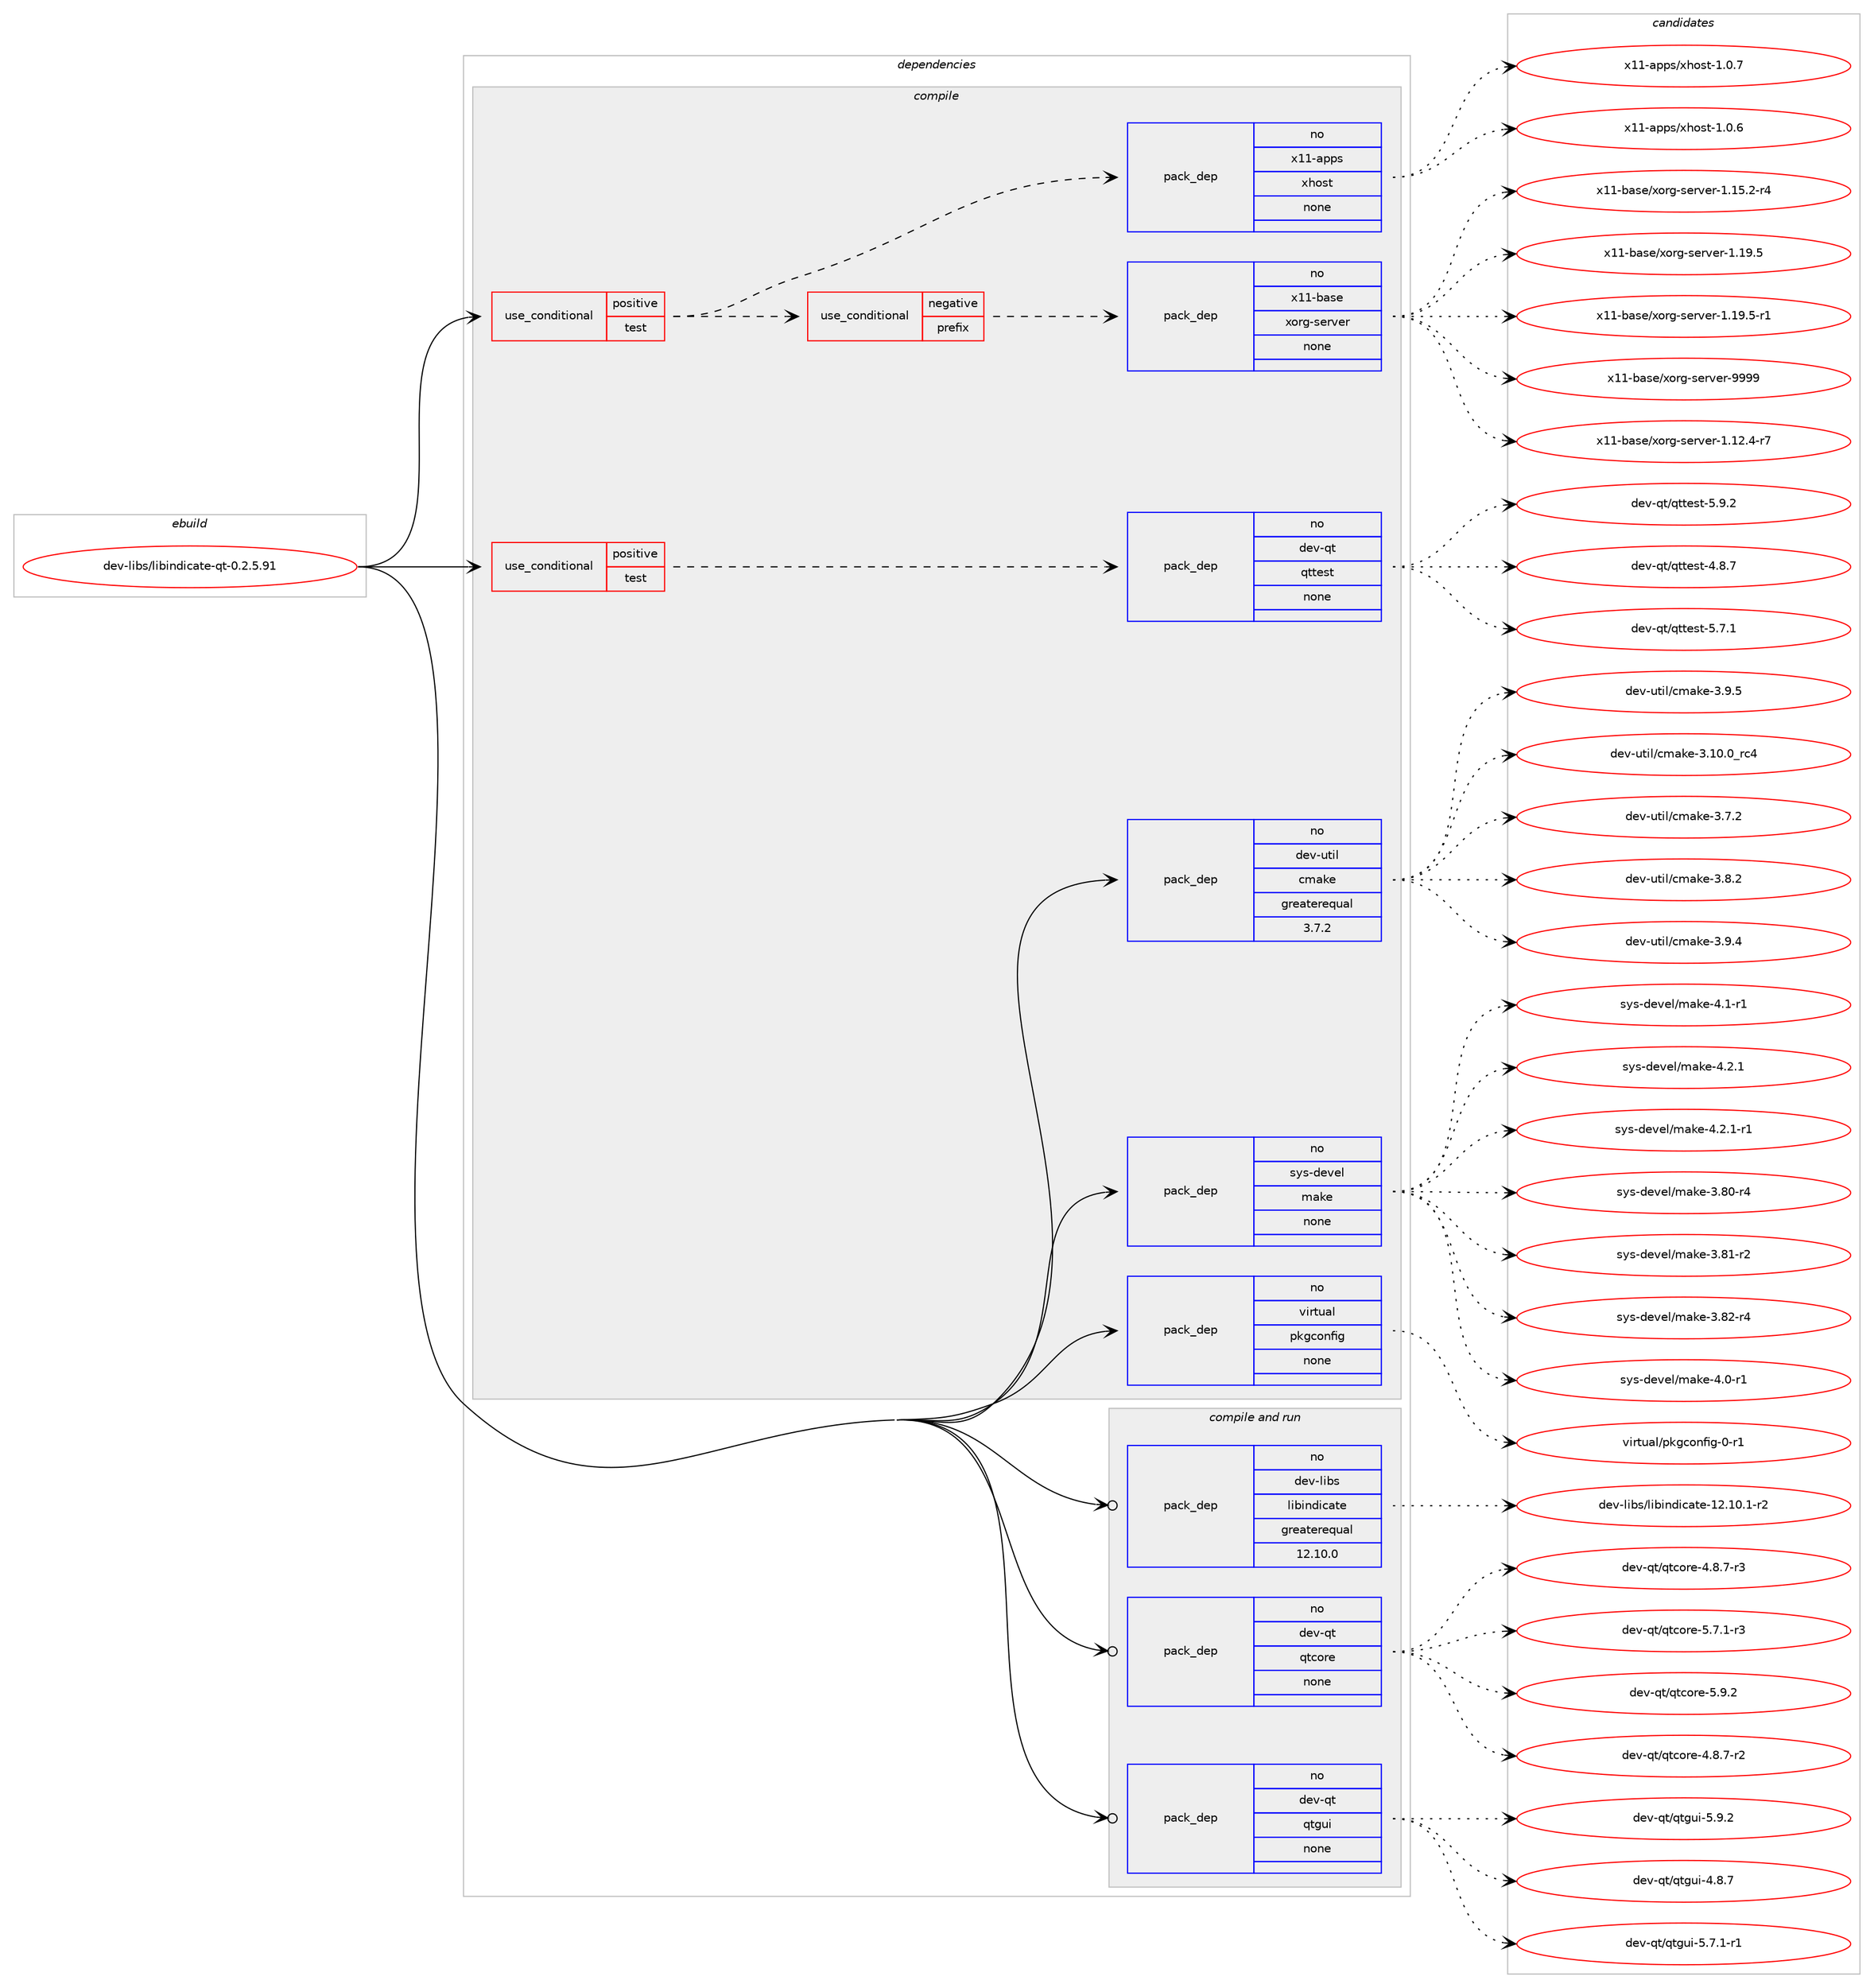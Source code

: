 digraph prolog {

# *************
# Graph options
# *************

newrank=true;
concentrate=true;
compound=true;
graph [rankdir=LR,fontname=Helvetica,fontsize=10,ranksep=1.5];#, ranksep=2.5, nodesep=0.2];
edge  [arrowhead=vee];
node  [fontname=Helvetica,fontsize=10];

# **********
# The ebuild
# **********

subgraph cluster_leftcol {
color=gray;
rank=same;
label=<<i>ebuild</i>>;
id [label="dev-libs/libindicate-qt-0.2.5.91", color=red, width=4, href="../dev-libs/libindicate-qt-0.2.5.91.svg"];
}

# ****************
# The dependencies
# ****************

subgraph cluster_midcol {
color=gray;
label=<<i>dependencies</i>>;
subgraph cluster_compile {
fillcolor="#eeeeee";
style=filled;
label=<<i>compile</i>>;
subgraph cond24951 {
dependency115553 [label=<<TABLE BORDER="0" CELLBORDER="1" CELLSPACING="0" CELLPADDING="4"><TR><TD ROWSPAN="3" CELLPADDING="10">use_conditional</TD></TR><TR><TD>positive</TD></TR><TR><TD>test</TD></TR></TABLE>>, shape=none, color=red];
subgraph cond24952 {
dependency115554 [label=<<TABLE BORDER="0" CELLBORDER="1" CELLSPACING="0" CELLPADDING="4"><TR><TD ROWSPAN="3" CELLPADDING="10">use_conditional</TD></TR><TR><TD>negative</TD></TR><TR><TD>prefix</TD></TR></TABLE>>, shape=none, color=red];
subgraph pack87187 {
dependency115555 [label=<<TABLE BORDER="0" CELLBORDER="1" CELLSPACING="0" CELLPADDING="4" WIDTH="220"><TR><TD ROWSPAN="6" CELLPADDING="30">pack_dep</TD></TR><TR><TD WIDTH="110">no</TD></TR><TR><TD>x11-base</TD></TR><TR><TD>xorg-server</TD></TR><TR><TD>none</TD></TR><TR><TD></TD></TR></TABLE>>, shape=none, color=blue];
}
dependency115554:e -> dependency115555:w [weight=20,style="dashed",arrowhead="vee"];
}
dependency115553:e -> dependency115554:w [weight=20,style="dashed",arrowhead="vee"];
subgraph pack87188 {
dependency115556 [label=<<TABLE BORDER="0" CELLBORDER="1" CELLSPACING="0" CELLPADDING="4" WIDTH="220"><TR><TD ROWSPAN="6" CELLPADDING="30">pack_dep</TD></TR><TR><TD WIDTH="110">no</TD></TR><TR><TD>x11-apps</TD></TR><TR><TD>xhost</TD></TR><TR><TD>none</TD></TR><TR><TD></TD></TR></TABLE>>, shape=none, color=blue];
}
dependency115553:e -> dependency115556:w [weight=20,style="dashed",arrowhead="vee"];
}
id:e -> dependency115553:w [weight=20,style="solid",arrowhead="vee"];
subgraph cond24953 {
dependency115557 [label=<<TABLE BORDER="0" CELLBORDER="1" CELLSPACING="0" CELLPADDING="4"><TR><TD ROWSPAN="3" CELLPADDING="10">use_conditional</TD></TR><TR><TD>positive</TD></TR><TR><TD>test</TD></TR></TABLE>>, shape=none, color=red];
subgraph pack87189 {
dependency115558 [label=<<TABLE BORDER="0" CELLBORDER="1" CELLSPACING="0" CELLPADDING="4" WIDTH="220"><TR><TD ROWSPAN="6" CELLPADDING="30">pack_dep</TD></TR><TR><TD WIDTH="110">no</TD></TR><TR><TD>dev-qt</TD></TR><TR><TD>qttest</TD></TR><TR><TD>none</TD></TR><TR><TD></TD></TR></TABLE>>, shape=none, color=blue];
}
dependency115557:e -> dependency115558:w [weight=20,style="dashed",arrowhead="vee"];
}
id:e -> dependency115557:w [weight=20,style="solid",arrowhead="vee"];
subgraph pack87190 {
dependency115559 [label=<<TABLE BORDER="0" CELLBORDER="1" CELLSPACING="0" CELLPADDING="4" WIDTH="220"><TR><TD ROWSPAN="6" CELLPADDING="30">pack_dep</TD></TR><TR><TD WIDTH="110">no</TD></TR><TR><TD>dev-util</TD></TR><TR><TD>cmake</TD></TR><TR><TD>greaterequal</TD></TR><TR><TD>3.7.2</TD></TR></TABLE>>, shape=none, color=blue];
}
id:e -> dependency115559:w [weight=20,style="solid",arrowhead="vee"];
subgraph pack87191 {
dependency115560 [label=<<TABLE BORDER="0" CELLBORDER="1" CELLSPACING="0" CELLPADDING="4" WIDTH="220"><TR><TD ROWSPAN="6" CELLPADDING="30">pack_dep</TD></TR><TR><TD WIDTH="110">no</TD></TR><TR><TD>sys-devel</TD></TR><TR><TD>make</TD></TR><TR><TD>none</TD></TR><TR><TD></TD></TR></TABLE>>, shape=none, color=blue];
}
id:e -> dependency115560:w [weight=20,style="solid",arrowhead="vee"];
subgraph pack87192 {
dependency115561 [label=<<TABLE BORDER="0" CELLBORDER="1" CELLSPACING="0" CELLPADDING="4" WIDTH="220"><TR><TD ROWSPAN="6" CELLPADDING="30">pack_dep</TD></TR><TR><TD WIDTH="110">no</TD></TR><TR><TD>virtual</TD></TR><TR><TD>pkgconfig</TD></TR><TR><TD>none</TD></TR><TR><TD></TD></TR></TABLE>>, shape=none, color=blue];
}
id:e -> dependency115561:w [weight=20,style="solid",arrowhead="vee"];
}
subgraph cluster_compileandrun {
fillcolor="#eeeeee";
style=filled;
label=<<i>compile and run</i>>;
subgraph pack87193 {
dependency115562 [label=<<TABLE BORDER="0" CELLBORDER="1" CELLSPACING="0" CELLPADDING="4" WIDTH="220"><TR><TD ROWSPAN="6" CELLPADDING="30">pack_dep</TD></TR><TR><TD WIDTH="110">no</TD></TR><TR><TD>dev-libs</TD></TR><TR><TD>libindicate</TD></TR><TR><TD>greaterequal</TD></TR><TR><TD>12.10.0</TD></TR></TABLE>>, shape=none, color=blue];
}
id:e -> dependency115562:w [weight=20,style="solid",arrowhead="odotvee"];
subgraph pack87194 {
dependency115563 [label=<<TABLE BORDER="0" CELLBORDER="1" CELLSPACING="0" CELLPADDING="4" WIDTH="220"><TR><TD ROWSPAN="6" CELLPADDING="30">pack_dep</TD></TR><TR><TD WIDTH="110">no</TD></TR><TR><TD>dev-qt</TD></TR><TR><TD>qtcore</TD></TR><TR><TD>none</TD></TR><TR><TD></TD></TR></TABLE>>, shape=none, color=blue];
}
id:e -> dependency115563:w [weight=20,style="solid",arrowhead="odotvee"];
subgraph pack87195 {
dependency115564 [label=<<TABLE BORDER="0" CELLBORDER="1" CELLSPACING="0" CELLPADDING="4" WIDTH="220"><TR><TD ROWSPAN="6" CELLPADDING="30">pack_dep</TD></TR><TR><TD WIDTH="110">no</TD></TR><TR><TD>dev-qt</TD></TR><TR><TD>qtgui</TD></TR><TR><TD>none</TD></TR><TR><TD></TD></TR></TABLE>>, shape=none, color=blue];
}
id:e -> dependency115564:w [weight=20,style="solid",arrowhead="odotvee"];
}
subgraph cluster_run {
fillcolor="#eeeeee";
style=filled;
label=<<i>run</i>>;
}
}

# **************
# The candidates
# **************

subgraph cluster_choices {
rank=same;
color=gray;
label=<<i>candidates</i>>;

subgraph choice87187 {
color=black;
nodesep=1;
choice12049494598971151014712011111410345115101114118101114454946495046524511455 [label="x11-base/xorg-server-1.12.4-r7", color=red, width=4,href="../x11-base/xorg-server-1.12.4-r7.svg"];
choice12049494598971151014712011111410345115101114118101114454946495346504511452 [label="x11-base/xorg-server-1.15.2-r4", color=red, width=4,href="../x11-base/xorg-server-1.15.2-r4.svg"];
choice1204949459897115101471201111141034511510111411810111445494649574653 [label="x11-base/xorg-server-1.19.5", color=red, width=4,href="../x11-base/xorg-server-1.19.5.svg"];
choice12049494598971151014712011111410345115101114118101114454946495746534511449 [label="x11-base/xorg-server-1.19.5-r1", color=red, width=4,href="../x11-base/xorg-server-1.19.5-r1.svg"];
choice120494945989711510147120111114103451151011141181011144557575757 [label="x11-base/xorg-server-9999", color=red, width=4,href="../x11-base/xorg-server-9999.svg"];
dependency115555:e -> choice12049494598971151014712011111410345115101114118101114454946495046524511455:w [style=dotted,weight="100"];
dependency115555:e -> choice12049494598971151014712011111410345115101114118101114454946495346504511452:w [style=dotted,weight="100"];
dependency115555:e -> choice1204949459897115101471201111141034511510111411810111445494649574653:w [style=dotted,weight="100"];
dependency115555:e -> choice12049494598971151014712011111410345115101114118101114454946495746534511449:w [style=dotted,weight="100"];
dependency115555:e -> choice120494945989711510147120111114103451151011141181011144557575757:w [style=dotted,weight="100"];
}
subgraph choice87188 {
color=black;
nodesep=1;
choice1204949459711211211547120104111115116454946484654 [label="x11-apps/xhost-1.0.6", color=red, width=4,href="../x11-apps/xhost-1.0.6.svg"];
choice1204949459711211211547120104111115116454946484655 [label="x11-apps/xhost-1.0.7", color=red, width=4,href="../x11-apps/xhost-1.0.7.svg"];
dependency115556:e -> choice1204949459711211211547120104111115116454946484654:w [style=dotted,weight="100"];
dependency115556:e -> choice1204949459711211211547120104111115116454946484655:w [style=dotted,weight="100"];
}
subgraph choice87189 {
color=black;
nodesep=1;
choice1001011184511311647113116116101115116455246564655 [label="dev-qt/qttest-4.8.7", color=red, width=4,href="../dev-qt/qttest-4.8.7.svg"];
choice1001011184511311647113116116101115116455346554649 [label="dev-qt/qttest-5.7.1", color=red, width=4,href="../dev-qt/qttest-5.7.1.svg"];
choice1001011184511311647113116116101115116455346574650 [label="dev-qt/qttest-5.9.2", color=red, width=4,href="../dev-qt/qttest-5.9.2.svg"];
dependency115558:e -> choice1001011184511311647113116116101115116455246564655:w [style=dotted,weight="100"];
dependency115558:e -> choice1001011184511311647113116116101115116455346554649:w [style=dotted,weight="100"];
dependency115558:e -> choice1001011184511311647113116116101115116455346574650:w [style=dotted,weight="100"];
}
subgraph choice87190 {
color=black;
nodesep=1;
choice1001011184511711610510847991099710710145514649484648951149952 [label="dev-util/cmake-3.10.0_rc4", color=red, width=4,href="../dev-util/cmake-3.10.0_rc4.svg"];
choice10010111845117116105108479910997107101455146554650 [label="dev-util/cmake-3.7.2", color=red, width=4,href="../dev-util/cmake-3.7.2.svg"];
choice10010111845117116105108479910997107101455146564650 [label="dev-util/cmake-3.8.2", color=red, width=4,href="../dev-util/cmake-3.8.2.svg"];
choice10010111845117116105108479910997107101455146574652 [label="dev-util/cmake-3.9.4", color=red, width=4,href="../dev-util/cmake-3.9.4.svg"];
choice10010111845117116105108479910997107101455146574653 [label="dev-util/cmake-3.9.5", color=red, width=4,href="../dev-util/cmake-3.9.5.svg"];
dependency115559:e -> choice1001011184511711610510847991099710710145514649484648951149952:w [style=dotted,weight="100"];
dependency115559:e -> choice10010111845117116105108479910997107101455146554650:w [style=dotted,weight="100"];
dependency115559:e -> choice10010111845117116105108479910997107101455146564650:w [style=dotted,weight="100"];
dependency115559:e -> choice10010111845117116105108479910997107101455146574652:w [style=dotted,weight="100"];
dependency115559:e -> choice10010111845117116105108479910997107101455146574653:w [style=dotted,weight="100"];
}
subgraph choice87191 {
color=black;
nodesep=1;
choice11512111545100101118101108471099710710145514656484511452 [label="sys-devel/make-3.80-r4", color=red, width=4,href="../sys-devel/make-3.80-r4.svg"];
choice11512111545100101118101108471099710710145514656494511450 [label="sys-devel/make-3.81-r2", color=red, width=4,href="../sys-devel/make-3.81-r2.svg"];
choice11512111545100101118101108471099710710145514656504511452 [label="sys-devel/make-3.82-r4", color=red, width=4,href="../sys-devel/make-3.82-r4.svg"];
choice115121115451001011181011084710997107101455246484511449 [label="sys-devel/make-4.0-r1", color=red, width=4,href="../sys-devel/make-4.0-r1.svg"];
choice115121115451001011181011084710997107101455246494511449 [label="sys-devel/make-4.1-r1", color=red, width=4,href="../sys-devel/make-4.1-r1.svg"];
choice115121115451001011181011084710997107101455246504649 [label="sys-devel/make-4.2.1", color=red, width=4,href="../sys-devel/make-4.2.1.svg"];
choice1151211154510010111810110847109971071014552465046494511449 [label="sys-devel/make-4.2.1-r1", color=red, width=4,href="../sys-devel/make-4.2.1-r1.svg"];
dependency115560:e -> choice11512111545100101118101108471099710710145514656484511452:w [style=dotted,weight="100"];
dependency115560:e -> choice11512111545100101118101108471099710710145514656494511450:w [style=dotted,weight="100"];
dependency115560:e -> choice11512111545100101118101108471099710710145514656504511452:w [style=dotted,weight="100"];
dependency115560:e -> choice115121115451001011181011084710997107101455246484511449:w [style=dotted,weight="100"];
dependency115560:e -> choice115121115451001011181011084710997107101455246494511449:w [style=dotted,weight="100"];
dependency115560:e -> choice115121115451001011181011084710997107101455246504649:w [style=dotted,weight="100"];
dependency115560:e -> choice1151211154510010111810110847109971071014552465046494511449:w [style=dotted,weight="100"];
}
subgraph choice87192 {
color=black;
nodesep=1;
choice11810511411611797108471121071039911111010210510345484511449 [label="virtual/pkgconfig-0-r1", color=red, width=4,href="../virtual/pkgconfig-0-r1.svg"];
dependency115561:e -> choice11810511411611797108471121071039911111010210510345484511449:w [style=dotted,weight="100"];
}
subgraph choice87193 {
color=black;
nodesep=1;
choice10010111845108105981154710810598105110100105999711610145495046494846494511450 [label="dev-libs/libindicate-12.10.1-r2", color=red, width=4,href="../dev-libs/libindicate-12.10.1-r2.svg"];
dependency115562:e -> choice10010111845108105981154710810598105110100105999711610145495046494846494511450:w [style=dotted,weight="100"];
}
subgraph choice87194 {
color=black;
nodesep=1;
choice1001011184511311647113116991111141014552465646554511450 [label="dev-qt/qtcore-4.8.7-r2", color=red, width=4,href="../dev-qt/qtcore-4.8.7-r2.svg"];
choice1001011184511311647113116991111141014552465646554511451 [label="dev-qt/qtcore-4.8.7-r3", color=red, width=4,href="../dev-qt/qtcore-4.8.7-r3.svg"];
choice1001011184511311647113116991111141014553465546494511451 [label="dev-qt/qtcore-5.7.1-r3", color=red, width=4,href="../dev-qt/qtcore-5.7.1-r3.svg"];
choice100101118451131164711311699111114101455346574650 [label="dev-qt/qtcore-5.9.2", color=red, width=4,href="../dev-qt/qtcore-5.9.2.svg"];
dependency115563:e -> choice1001011184511311647113116991111141014552465646554511450:w [style=dotted,weight="100"];
dependency115563:e -> choice1001011184511311647113116991111141014552465646554511451:w [style=dotted,weight="100"];
dependency115563:e -> choice1001011184511311647113116991111141014553465546494511451:w [style=dotted,weight="100"];
dependency115563:e -> choice100101118451131164711311699111114101455346574650:w [style=dotted,weight="100"];
}
subgraph choice87195 {
color=black;
nodesep=1;
choice1001011184511311647113116103117105455246564655 [label="dev-qt/qtgui-4.8.7", color=red, width=4,href="../dev-qt/qtgui-4.8.7.svg"];
choice10010111845113116471131161031171054553465546494511449 [label="dev-qt/qtgui-5.7.1-r1", color=red, width=4,href="../dev-qt/qtgui-5.7.1-r1.svg"];
choice1001011184511311647113116103117105455346574650 [label="dev-qt/qtgui-5.9.2", color=red, width=4,href="../dev-qt/qtgui-5.9.2.svg"];
dependency115564:e -> choice1001011184511311647113116103117105455246564655:w [style=dotted,weight="100"];
dependency115564:e -> choice10010111845113116471131161031171054553465546494511449:w [style=dotted,weight="100"];
dependency115564:e -> choice1001011184511311647113116103117105455346574650:w [style=dotted,weight="100"];
}
}

}
